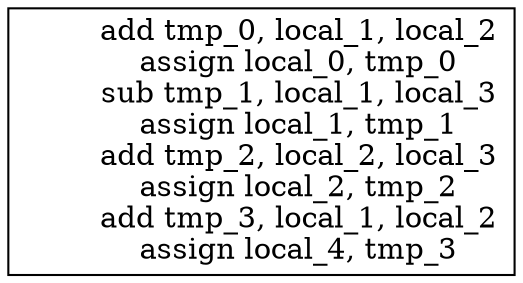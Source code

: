digraph pgn {
rankdir=TD;
node [shape = rectangle];
B0 [label = "	add tmp_0, local_1, local_2
	assign local_0, tmp_0
	sub tmp_1, local_1, local_3
	assign local_1, tmp_1
	add tmp_2, local_2, local_3
	assign local_2, tmp_2
	add tmp_3, local_1, local_2
	assign local_4, tmp_3
"]
}
